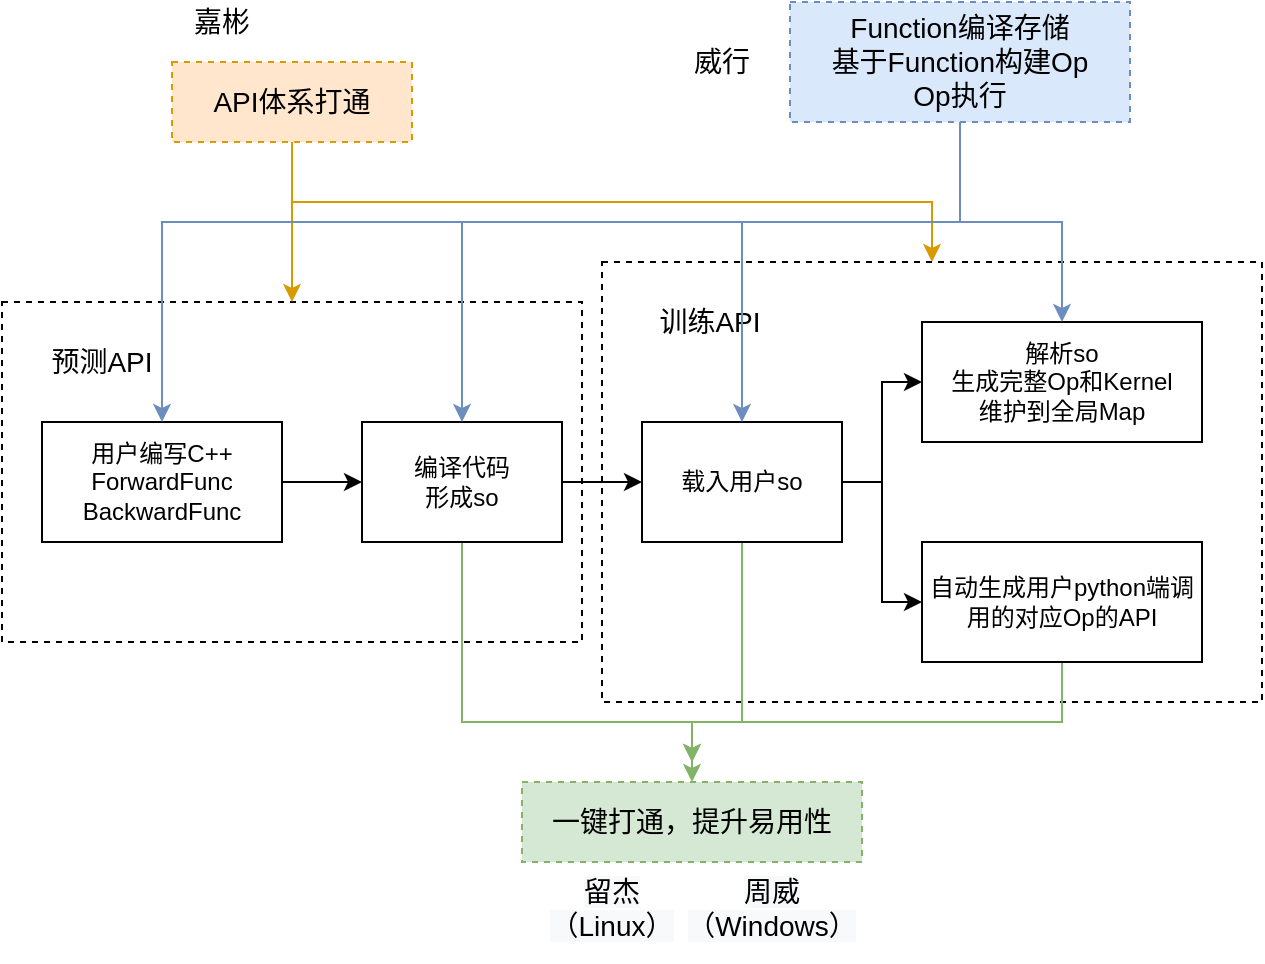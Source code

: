 <mxfile version="14.1.8" type="github">
  <diagram id="dRkD8M1Q5TQaFWF1ZGbi" name="Page-1">
    <mxGraphModel dx="788" dy="511" grid="1" gridSize="10" guides="1" tooltips="1" connect="1" arrows="1" fold="1" page="1" pageScale="1" pageWidth="827" pageHeight="1169" math="0" shadow="0">
      <root>
        <mxCell id="0" />
        <mxCell id="1" parent="0" />
        <mxCell id="DNhM-TmXbSj0VFOhJrKE-12" value="" style="rounded=0;whiteSpace=wrap;html=1;dashed=1;fillColor=none;" vertex="1" parent="1">
          <mxGeometry x="320" y="160" width="330" height="220" as="geometry" />
        </mxCell>
        <mxCell id="DNhM-TmXbSj0VFOhJrKE-10" value="" style="rounded=0;whiteSpace=wrap;html=1;dashed=1;fillColor=none;" vertex="1" parent="1">
          <mxGeometry x="20" y="180" width="290" height="170" as="geometry" />
        </mxCell>
        <mxCell id="DNhM-TmXbSj0VFOhJrKE-6" style="edgeStyle=orthogonalEdgeStyle;rounded=0;orthogonalLoop=1;jettySize=auto;html=1;exitX=1;exitY=0.5;exitDx=0;exitDy=0;entryX=0;entryY=0.5;entryDx=0;entryDy=0;" edge="1" parent="1" source="DNhM-TmXbSj0VFOhJrKE-1" target="DNhM-TmXbSj0VFOhJrKE-2">
          <mxGeometry relative="1" as="geometry" />
        </mxCell>
        <mxCell id="DNhM-TmXbSj0VFOhJrKE-1" value="用户编写C++&lt;br&gt;ForwardFunc&lt;br&gt;BackwardFunc" style="rounded=0;whiteSpace=wrap;html=1;" vertex="1" parent="1">
          <mxGeometry x="40" y="240" width="120" height="60" as="geometry" />
        </mxCell>
        <mxCell id="DNhM-TmXbSj0VFOhJrKE-7" style="edgeStyle=orthogonalEdgeStyle;rounded=0;orthogonalLoop=1;jettySize=auto;html=1;exitX=1;exitY=0.5;exitDx=0;exitDy=0;entryX=0;entryY=0.5;entryDx=0;entryDy=0;" edge="1" parent="1" source="DNhM-TmXbSj0VFOhJrKE-2" target="DNhM-TmXbSj0VFOhJrKE-3">
          <mxGeometry relative="1" as="geometry" />
        </mxCell>
        <mxCell id="DNhM-TmXbSj0VFOhJrKE-19" style="edgeStyle=orthogonalEdgeStyle;rounded=0;orthogonalLoop=1;jettySize=auto;html=1;exitX=0.5;exitY=1;exitDx=0;exitDy=0;entryX=0.5;entryY=0;entryDx=0;entryDy=0;fontSize=14;fillColor=#d5e8d4;strokeColor=#82b366;" edge="1" parent="1" source="DNhM-TmXbSj0VFOhJrKE-2">
          <mxGeometry relative="1" as="geometry">
            <mxPoint x="365.0" y="410" as="targetPoint" />
            <Array as="points">
              <mxPoint x="250" y="390" />
              <mxPoint x="365" y="390" />
            </Array>
          </mxGeometry>
        </mxCell>
        <mxCell id="DNhM-TmXbSj0VFOhJrKE-2" value="编译代码&lt;br&gt;形成so" style="rounded=0;whiteSpace=wrap;html=1;" vertex="1" parent="1">
          <mxGeometry x="200" y="240" width="100" height="60" as="geometry" />
        </mxCell>
        <mxCell id="DNhM-TmXbSj0VFOhJrKE-8" style="edgeStyle=orthogonalEdgeStyle;rounded=0;orthogonalLoop=1;jettySize=auto;html=1;exitX=1;exitY=0.5;exitDx=0;exitDy=0;entryX=0;entryY=0.5;entryDx=0;entryDy=0;" edge="1" parent="1" source="DNhM-TmXbSj0VFOhJrKE-3" target="DNhM-TmXbSj0VFOhJrKE-4">
          <mxGeometry relative="1" as="geometry" />
        </mxCell>
        <mxCell id="DNhM-TmXbSj0VFOhJrKE-9" style="edgeStyle=orthogonalEdgeStyle;rounded=0;orthogonalLoop=1;jettySize=auto;html=1;exitX=1;exitY=0.5;exitDx=0;exitDy=0;entryX=0;entryY=0.5;entryDx=0;entryDy=0;" edge="1" parent="1" source="DNhM-TmXbSj0VFOhJrKE-3" target="DNhM-TmXbSj0VFOhJrKE-5">
          <mxGeometry relative="1" as="geometry" />
        </mxCell>
        <mxCell id="DNhM-TmXbSj0VFOhJrKE-20" style="edgeStyle=orthogonalEdgeStyle;rounded=0;orthogonalLoop=1;jettySize=auto;html=1;exitX=0.5;exitY=1;exitDx=0;exitDy=0;entryX=0.5;entryY=0;entryDx=0;entryDy=0;fontSize=14;fillColor=#d5e8d4;strokeColor=#82b366;" edge="1" parent="1" source="DNhM-TmXbSj0VFOhJrKE-3">
          <mxGeometry relative="1" as="geometry">
            <mxPoint x="365.0" y="410" as="targetPoint" />
            <Array as="points">
              <mxPoint x="390" y="390" />
              <mxPoint x="365" y="390" />
            </Array>
          </mxGeometry>
        </mxCell>
        <mxCell id="DNhM-TmXbSj0VFOhJrKE-3" value="载入用户so" style="rounded=0;whiteSpace=wrap;html=1;" vertex="1" parent="1">
          <mxGeometry x="340" y="240" width="100" height="60" as="geometry" />
        </mxCell>
        <mxCell id="DNhM-TmXbSj0VFOhJrKE-4" value="解析so&lt;br&gt;生成完整Op和Kernel&lt;br&gt;维护到全局Map" style="rounded=0;whiteSpace=wrap;html=1;" vertex="1" parent="1">
          <mxGeometry x="480" y="190" width="140" height="60" as="geometry" />
        </mxCell>
        <mxCell id="DNhM-TmXbSj0VFOhJrKE-26" style="edgeStyle=orthogonalEdgeStyle;rounded=0;orthogonalLoop=1;jettySize=auto;html=1;exitX=0.5;exitY=1;exitDx=0;exitDy=0;entryX=0.5;entryY=0;entryDx=0;entryDy=0;fontSize=14;fillColor=#d5e8d4;strokeColor=#82b366;" edge="1" parent="1" source="DNhM-TmXbSj0VFOhJrKE-5" target="DNhM-TmXbSj0VFOhJrKE-22">
          <mxGeometry relative="1" as="geometry">
            <mxPoint x="365.0" y="410" as="targetPoint" />
            <Array as="points">
              <mxPoint x="550" y="390" />
              <mxPoint x="365" y="390" />
            </Array>
          </mxGeometry>
        </mxCell>
        <mxCell id="DNhM-TmXbSj0VFOhJrKE-5" value="自动生成用户python端调用的对应Op的API" style="rounded=0;whiteSpace=wrap;html=1;" vertex="1" parent="1">
          <mxGeometry x="480" y="300" width="140" height="60" as="geometry" />
        </mxCell>
        <mxCell id="DNhM-TmXbSj0VFOhJrKE-11" value="预测API" style="text;html=1;strokeColor=none;fillColor=none;align=center;verticalAlign=middle;whiteSpace=wrap;rounded=0;dashed=1;fontSize=14;" vertex="1" parent="1">
          <mxGeometry x="30" y="200" width="80" height="20" as="geometry" />
        </mxCell>
        <mxCell id="DNhM-TmXbSj0VFOhJrKE-13" value="训练API" style="text;html=1;strokeColor=none;fillColor=none;align=center;verticalAlign=middle;whiteSpace=wrap;rounded=0;dashed=1;fontSize=14;" vertex="1" parent="1">
          <mxGeometry x="334" y="180" width="80" height="20" as="geometry" />
        </mxCell>
        <mxCell id="DNhM-TmXbSj0VFOhJrKE-22" value="一键打通，提升易用性" style="rounded=0;whiteSpace=wrap;html=1;dashed=1;fillColor=#d5e8d4;fontSize=14;strokeColor=#82b366;" vertex="1" parent="1">
          <mxGeometry x="280" y="420" width="170" height="40" as="geometry" />
        </mxCell>
        <mxCell id="DNhM-TmXbSj0VFOhJrKE-31" style="edgeStyle=orthogonalEdgeStyle;rounded=0;orthogonalLoop=1;jettySize=auto;html=1;exitX=0.5;exitY=1;exitDx=0;exitDy=0;fontSize=14;fillColor=#ffe6cc;strokeColor=#d79b00;" edge="1" parent="1" source="DNhM-TmXbSj0VFOhJrKE-27" target="DNhM-TmXbSj0VFOhJrKE-10">
          <mxGeometry relative="1" as="geometry" />
        </mxCell>
        <mxCell id="DNhM-TmXbSj0VFOhJrKE-32" style="edgeStyle=orthogonalEdgeStyle;rounded=0;orthogonalLoop=1;jettySize=auto;html=1;exitX=0.5;exitY=1;exitDx=0;exitDy=0;fontSize=14;fillColor=#ffe6cc;strokeColor=#d79b00;" edge="1" parent="1" source="DNhM-TmXbSj0VFOhJrKE-27" target="DNhM-TmXbSj0VFOhJrKE-12">
          <mxGeometry relative="1" as="geometry">
            <Array as="points">
              <mxPoint x="165" y="130" />
              <mxPoint x="485" y="130" />
            </Array>
          </mxGeometry>
        </mxCell>
        <mxCell id="DNhM-TmXbSj0VFOhJrKE-27" value="API体系打通" style="rounded=0;whiteSpace=wrap;html=1;dashed=1;fillColor=#ffe6cc;fontSize=14;strokeColor=#d79b00;" vertex="1" parent="1">
          <mxGeometry x="105" y="60" width="120" height="40" as="geometry" />
        </mxCell>
        <mxCell id="DNhM-TmXbSj0VFOhJrKE-35" style="edgeStyle=orthogonalEdgeStyle;rounded=0;orthogonalLoop=1;jettySize=auto;html=1;exitX=0.5;exitY=1;exitDx=0;exitDy=0;entryX=0.5;entryY=0;entryDx=0;entryDy=0;fontSize=14;fillColor=#dae8fc;strokeColor=#6c8ebf;" edge="1" parent="1" source="DNhM-TmXbSj0VFOhJrKE-28" target="DNhM-TmXbSj0VFOhJrKE-4">
          <mxGeometry relative="1" as="geometry" />
        </mxCell>
        <mxCell id="DNhM-TmXbSj0VFOhJrKE-36" style="edgeStyle=orthogonalEdgeStyle;rounded=0;orthogonalLoop=1;jettySize=auto;html=1;exitX=0.5;exitY=1;exitDx=0;exitDy=0;entryX=0.5;entryY=0;entryDx=0;entryDy=0;fontSize=14;fillColor=#dae8fc;strokeColor=#6c8ebf;" edge="1" parent="1" source="DNhM-TmXbSj0VFOhJrKE-28" target="DNhM-TmXbSj0VFOhJrKE-2">
          <mxGeometry relative="1" as="geometry">
            <Array as="points">
              <mxPoint x="499" y="140" />
              <mxPoint x="250" y="140" />
            </Array>
          </mxGeometry>
        </mxCell>
        <mxCell id="DNhM-TmXbSj0VFOhJrKE-37" style="edgeStyle=orthogonalEdgeStyle;rounded=0;orthogonalLoop=1;jettySize=auto;html=1;exitX=0.5;exitY=1;exitDx=0;exitDy=0;fontSize=14;fillColor=#dae8fc;strokeColor=#6c8ebf;" edge="1" parent="1" source="DNhM-TmXbSj0VFOhJrKE-28" target="DNhM-TmXbSj0VFOhJrKE-1">
          <mxGeometry relative="1" as="geometry">
            <Array as="points">
              <mxPoint x="499" y="140" />
              <mxPoint x="100" y="140" />
            </Array>
          </mxGeometry>
        </mxCell>
        <mxCell id="DNhM-TmXbSj0VFOhJrKE-38" style="edgeStyle=orthogonalEdgeStyle;rounded=0;orthogonalLoop=1;jettySize=auto;html=1;exitX=0.5;exitY=1;exitDx=0;exitDy=0;fontSize=14;fillColor=#dae8fc;strokeColor=#6c8ebf;" edge="1" parent="1" source="DNhM-TmXbSj0VFOhJrKE-28" target="DNhM-TmXbSj0VFOhJrKE-3">
          <mxGeometry relative="1" as="geometry">
            <Array as="points">
              <mxPoint x="499" y="140" />
              <mxPoint x="390" y="140" />
            </Array>
          </mxGeometry>
        </mxCell>
        <mxCell id="DNhM-TmXbSj0VFOhJrKE-28" value="Function编译存储&lt;br&gt;基于Function构建Op&lt;br&gt;Op执行" style="rounded=0;whiteSpace=wrap;html=1;dashed=1;fillColor=#dae8fc;fontSize=14;strokeColor=#6c8ebf;" vertex="1" parent="1">
          <mxGeometry x="414" y="30" width="170" height="60" as="geometry" />
        </mxCell>
        <mxCell id="DNhM-TmXbSj0VFOhJrKE-33" value="嘉彬" style="text;html=1;strokeColor=none;fillColor=none;align=center;verticalAlign=middle;whiteSpace=wrap;rounded=0;dashed=1;fontSize=14;" vertex="1" parent="1">
          <mxGeometry x="110" y="30" width="40" height="20" as="geometry" />
        </mxCell>
        <mxCell id="DNhM-TmXbSj0VFOhJrKE-39" value="&lt;meta charset=&quot;utf-8&quot;&gt;&lt;span style=&quot;color: rgb(0, 0, 0); font-family: helvetica; font-size: 14px; font-style: normal; font-weight: 400; letter-spacing: normal; text-indent: 0px; text-transform: none; word-spacing: 0px; background-color: rgb(248, 249, 250); display: inline; float: none;&quot;&gt;留杰&lt;/span&gt;&lt;br style=&quot;color: rgb(0, 0, 0); font-family: helvetica; font-size: 14px; font-style: normal; font-weight: 400; letter-spacing: normal; text-indent: 0px; text-transform: none; word-spacing: 0px; background-color: rgb(248, 249, 250);&quot;&gt;&lt;span style=&quot;color: rgb(0, 0, 0); font-family: helvetica; font-size: 14px; font-style: normal; font-weight: 400; letter-spacing: normal; text-indent: 0px; text-transform: none; word-spacing: 0px; background-color: rgb(248, 249, 250); display: inline; float: none;&quot;&gt;（Linux）&lt;/span&gt;" style="text;whiteSpace=wrap;html=1;fontSize=14;align=center;" vertex="1" parent="1">
          <mxGeometry x="280" y="460" width="90" height="50" as="geometry" />
        </mxCell>
        <mxCell id="DNhM-TmXbSj0VFOhJrKE-40" value="&lt;meta charset=&quot;utf-8&quot;&gt;&lt;span style=&quot;color: rgb(0, 0, 0); font-family: helvetica; font-size: 14px; font-style: normal; font-weight: 400; letter-spacing: normal; text-indent: 0px; text-transform: none; word-spacing: 0px; background-color: rgb(248, 249, 250); display: inline; float: none;&quot;&gt;周威&lt;/span&gt;&lt;br style=&quot;color: rgb(0, 0, 0); font-family: helvetica; font-size: 14px; font-style: normal; font-weight: 400; letter-spacing: normal; text-indent: 0px; text-transform: none; word-spacing: 0px; background-color: rgb(248, 249, 250);&quot;&gt;&lt;span style=&quot;color: rgb(0, 0, 0); font-family: helvetica; font-size: 14px; font-style: normal; font-weight: 400; letter-spacing: normal; text-indent: 0px; text-transform: none; word-spacing: 0px; background-color: rgb(248, 249, 250); display: inline; float: none;&quot;&gt;（Windows）&lt;/span&gt;" style="text;whiteSpace=wrap;html=1;fontSize=14;align=center;" vertex="1" parent="1">
          <mxGeometry x="350" y="460" width="110" height="50" as="geometry" />
        </mxCell>
        <mxCell id="DNhM-TmXbSj0VFOhJrKE-41" value="威行" style="text;html=1;strokeColor=none;fillColor=none;align=center;verticalAlign=middle;whiteSpace=wrap;rounded=0;dashed=1;fontSize=14;" vertex="1" parent="1">
          <mxGeometry x="360" y="50" width="40" height="20" as="geometry" />
        </mxCell>
      </root>
    </mxGraphModel>
  </diagram>
</mxfile>
